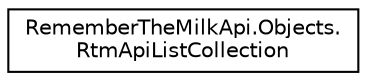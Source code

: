 digraph "Graphical Class Hierarchy"
{
 // LATEX_PDF_SIZE
  edge [fontname="Helvetica",fontsize="10",labelfontname="Helvetica",labelfontsize="10"];
  node [fontname="Helvetica",fontsize="10",shape=record];
  rankdir="LR";
  Node0 [label="RememberTheMilkApi.Objects.\lRtmApiListCollection",height=0.2,width=0.4,color="black", fillcolor="white", style="filled",URL="$class_remember_the_milk_api_1_1_objects_1_1_rtm_api_list_collection.html",tooltip=" "];
}
